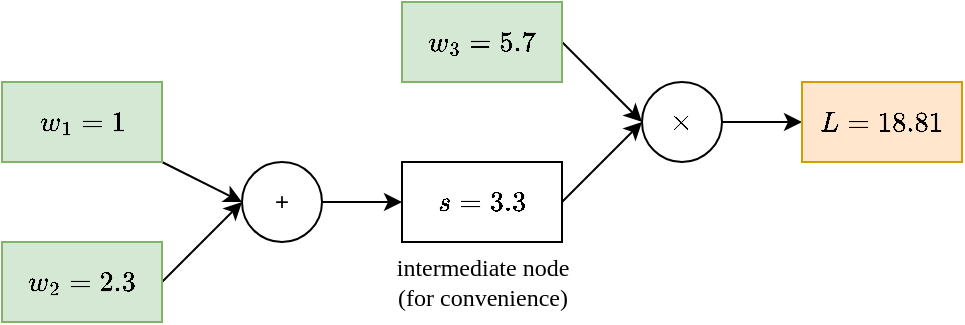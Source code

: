 <mxfile version="24.7.16">
  <diagram name="Page-1" id="mlFHGoiMYeKXE24mpXRK">
    <mxGraphModel dx="1006" dy="629" grid="1" gridSize="10" guides="1" tooltips="1" connect="1" arrows="1" fold="1" page="1" pageScale="1" pageWidth="850" pageHeight="1100" math="1" shadow="0">
      <root>
        <mxCell id="0" />
        <mxCell id="1" parent="0" />
        <mxCell id="eDD5z1zLqEbAjRGTGLcA-6" style="rounded=0;orthogonalLoop=1;jettySize=auto;html=1;entryX=0;entryY=0.5;entryDx=0;entryDy=0;" edge="1" parent="1" source="eDD5z1zLqEbAjRGTGLcA-3" target="eDD5z1zLqEbAjRGTGLcA-5">
          <mxGeometry relative="1" as="geometry" />
        </mxCell>
        <mxCell id="eDD5z1zLqEbAjRGTGLcA-3" value="$$w_1=1$$" style="whiteSpace=wrap;html=1;fillColor=#d5e8d4;strokeColor=#82b366;" vertex="1" parent="1">
          <mxGeometry x="40" y="240" width="80" height="40" as="geometry" />
        </mxCell>
        <mxCell id="eDD5z1zLqEbAjRGTGLcA-7" style="rounded=0;orthogonalLoop=1;jettySize=auto;html=1;exitX=1;exitY=0.5;exitDx=0;exitDy=0;entryX=0;entryY=0.5;entryDx=0;entryDy=0;" edge="1" parent="1" source="eDD5z1zLqEbAjRGTGLcA-4" target="eDD5z1zLqEbAjRGTGLcA-5">
          <mxGeometry relative="1" as="geometry" />
        </mxCell>
        <mxCell id="eDD5z1zLqEbAjRGTGLcA-4" value="$$w_2=2.3$$" style="whiteSpace=wrap;html=1;fillColor=#d5e8d4;strokeColor=#82b366;" vertex="1" parent="1">
          <mxGeometry x="40" y="320" width="80" height="40" as="geometry" />
        </mxCell>
        <mxCell id="eDD5z1zLqEbAjRGTGLcA-9" style="edgeStyle=orthogonalEdgeStyle;rounded=0;orthogonalLoop=1;jettySize=auto;html=1;exitX=1;exitY=0.5;exitDx=0;exitDy=0;" edge="1" parent="1" source="eDD5z1zLqEbAjRGTGLcA-5" target="eDD5z1zLqEbAjRGTGLcA-8">
          <mxGeometry relative="1" as="geometry" />
        </mxCell>
        <mxCell id="eDD5z1zLqEbAjRGTGLcA-5" value="+" style="ellipse;whiteSpace=wrap;html=1;" vertex="1" parent="1">
          <mxGeometry x="160" y="280" width="40" height="40" as="geometry" />
        </mxCell>
        <mxCell id="eDD5z1zLqEbAjRGTGLcA-12" style="rounded=0;orthogonalLoop=1;jettySize=auto;html=1;entryX=0;entryY=0.5;entryDx=0;entryDy=0;exitX=1;exitY=0.5;exitDx=0;exitDy=0;" edge="1" parent="1" source="eDD5z1zLqEbAjRGTGLcA-8" target="eDD5z1zLqEbAjRGTGLcA-10">
          <mxGeometry relative="1" as="geometry" />
        </mxCell>
        <mxCell id="eDD5z1zLqEbAjRGTGLcA-8" value="$$s=3.3$$" style="whiteSpace=wrap;html=1;" vertex="1" parent="1">
          <mxGeometry x="240" y="280" width="80" height="40" as="geometry" />
        </mxCell>
        <mxCell id="eDD5z1zLqEbAjRGTGLcA-15" style="edgeStyle=orthogonalEdgeStyle;rounded=0;orthogonalLoop=1;jettySize=auto;html=1;exitX=1;exitY=0.5;exitDx=0;exitDy=0;entryX=0;entryY=0.5;entryDx=0;entryDy=0;" edge="1" parent="1" source="eDD5z1zLqEbAjRGTGLcA-10" target="eDD5z1zLqEbAjRGTGLcA-14">
          <mxGeometry relative="1" as="geometry" />
        </mxCell>
        <mxCell id="eDD5z1zLqEbAjRGTGLcA-10" value="$$\times$$" style="ellipse;whiteSpace=wrap;html=1;" vertex="1" parent="1">
          <mxGeometry x="360" y="240" width="40" height="40" as="geometry" />
        </mxCell>
        <mxCell id="eDD5z1zLqEbAjRGTGLcA-13" style="rounded=0;orthogonalLoop=1;jettySize=auto;html=1;exitX=1;exitY=0.5;exitDx=0;exitDy=0;" edge="1" parent="1" source="eDD5z1zLqEbAjRGTGLcA-11">
          <mxGeometry relative="1" as="geometry">
            <mxPoint x="360" y="260" as="targetPoint" />
          </mxGeometry>
        </mxCell>
        <mxCell id="eDD5z1zLqEbAjRGTGLcA-11" value="$$w_3=5.7$$" style="whiteSpace=wrap;html=1;fillColor=#d5e8d4;strokeColor=#82b366;" vertex="1" parent="1">
          <mxGeometry x="240" y="200" width="80" height="40" as="geometry" />
        </mxCell>
        <mxCell id="eDD5z1zLqEbAjRGTGLcA-14" value="$$L=18.81$$" style="whiteSpace=wrap;html=1;fillColor=#ffe6cc;strokeColor=#d79b00;" vertex="1" parent="1">
          <mxGeometry x="440" y="240" width="80" height="40" as="geometry" />
        </mxCell>
        <mxCell id="eDD5z1zLqEbAjRGTGLcA-16" value="&lt;font face=&quot;Times New Roman&quot;&gt;intermediate node&lt;br&gt;(for convenience)&lt;/font&gt;" style="text;html=1;align=center;verticalAlign=middle;resizable=0;points=[];autosize=1;strokeColor=none;fillColor=none;" vertex="1" parent="1">
          <mxGeometry x="225" y="320" width="110" height="40" as="geometry" />
        </mxCell>
      </root>
    </mxGraphModel>
  </diagram>
</mxfile>
